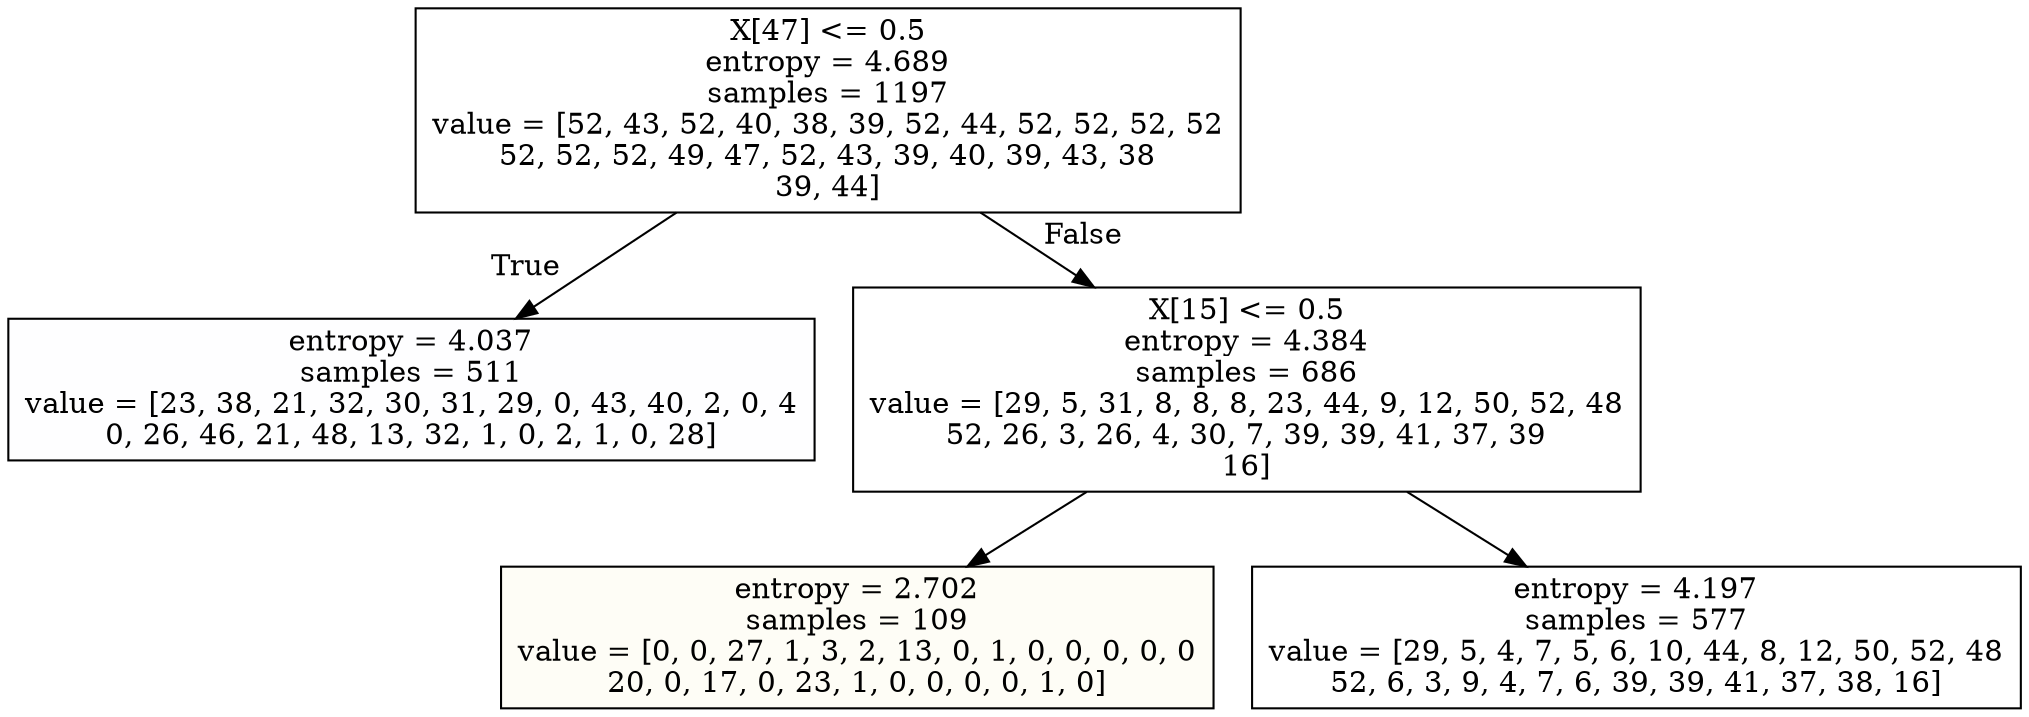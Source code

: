 digraph Tree {
node [shape=box, style="filled", color="black"] ;
0 [label="X[47] <= 0.5\nentropy = 4.689\nsamples = 1197\nvalue = [52, 43, 52, 40, 38, 39, 52, 44, 52, 52, 52, 52\n52, 52, 52, 49, 47, 52, 43, 39, 40, 39, 43, 38\n39, 44]", fillcolor="#ffffff"] ;
1 [label="entropy = 4.037\nsamples = 511\nvalue = [23, 38, 21, 32, 30, 31, 29, 0, 43, 40, 2, 0, 4\n0, 26, 46, 21, 48, 13, 32, 1, 0, 2, 1, 0, 28]", fillcolor="#fefeff"] ;
0 -> 1 [labeldistance=2.5, labelangle=45, headlabel="True"] ;
2 [label="X[15] <= 0.5\nentropy = 4.384\nsamples = 686\nvalue = [29, 5, 31, 8, 8, 8, 23, 44, 9, 12, 50, 52, 48\n52, 26, 3, 26, 4, 30, 7, 39, 39, 41, 37, 39\n16]", fillcolor="#ffffff"] ;
0 -> 2 [labeldistance=2.5, labelangle=-45, headlabel="False"] ;
3 [label="entropy = 2.702\nsamples = 109\nvalue = [0, 0, 27, 1, 3, 2, 13, 0, 1, 0, 0, 0, 0, 0\n20, 0, 17, 0, 23, 1, 0, 0, 0, 0, 1, 0]", fillcolor="#fefdf6"] ;
2 -> 3 ;
4 [label="entropy = 4.197\nsamples = 577\nvalue = [29, 5, 4, 7, 5, 6, 10, 44, 8, 12, 50, 52, 48\n52, 6, 3, 9, 4, 7, 6, 39, 39, 41, 37, 38, 16]", fillcolor="#ffffff"] ;
2 -> 4 ;
}